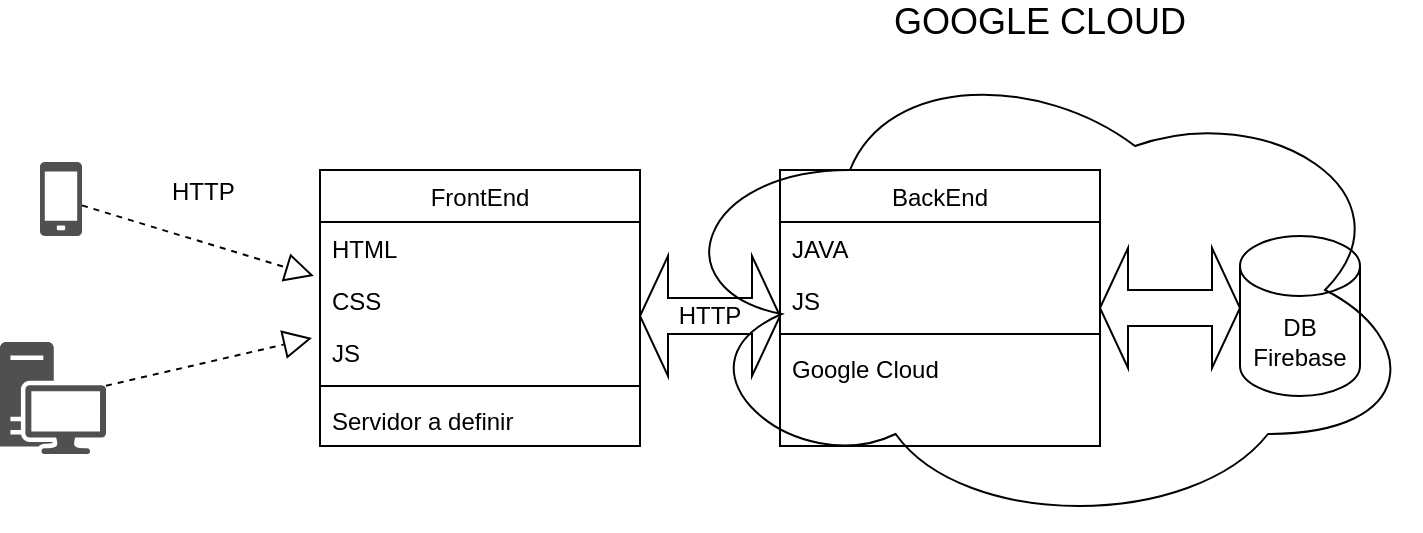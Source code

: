 <mxfile version="20.5.3" type="device"><diagram id="C5RBs43oDa-KdzZeNtuy" name="Page-1"><mxGraphModel dx="1422" dy="759" grid="1" gridSize="10" guides="1" tooltips="1" connect="1" arrows="1" fold="1" page="1" pageScale="1" pageWidth="827" pageHeight="1169" math="0" shadow="0"><root><mxCell id="WIyWlLk6GJQsqaUBKTNV-0"/><mxCell id="WIyWlLk6GJQsqaUBKTNV-1" parent="WIyWlLk6GJQsqaUBKTNV-0"/><mxCell id="zkfFHV4jXpPFQw0GAbJ--6" value="BackEnd" style="swimlane;fontStyle=0;align=center;verticalAlign=top;childLayout=stackLayout;horizontal=1;startSize=26;horizontalStack=0;resizeParent=1;resizeLast=0;collapsible=1;marginBottom=0;rounded=0;shadow=0;strokeWidth=1;" parent="WIyWlLk6GJQsqaUBKTNV-1" vertex="1"><mxGeometry x="470" y="460" width="160" height="138" as="geometry"><mxRectangle x="130" y="380" width="160" height="26" as="alternateBounds"/></mxGeometry></mxCell><mxCell id="zkfFHV4jXpPFQw0GAbJ--7" value="JAVA&#10;" style="text;align=left;verticalAlign=top;spacingLeft=4;spacingRight=4;overflow=hidden;rotatable=0;points=[[0,0.5],[1,0.5]];portConstraint=eastwest;" parent="zkfFHV4jXpPFQw0GAbJ--6" vertex="1"><mxGeometry y="26" width="160" height="26" as="geometry"/></mxCell><mxCell id="zkfFHV4jXpPFQw0GAbJ--8" value="JS" style="text;align=left;verticalAlign=top;spacingLeft=4;spacingRight=4;overflow=hidden;rotatable=0;points=[[0,0.5],[1,0.5]];portConstraint=eastwest;rounded=0;shadow=0;html=0;" parent="zkfFHV4jXpPFQw0GAbJ--6" vertex="1"><mxGeometry y="52" width="160" height="26" as="geometry"/></mxCell><mxCell id="zkfFHV4jXpPFQw0GAbJ--9" value="" style="line;html=1;strokeWidth=1;align=left;verticalAlign=middle;spacingTop=-1;spacingLeft=3;spacingRight=3;rotatable=0;labelPosition=right;points=[];portConstraint=eastwest;" parent="zkfFHV4jXpPFQw0GAbJ--6" vertex="1"><mxGeometry y="78" width="160" height="8" as="geometry"/></mxCell><mxCell id="zkfFHV4jXpPFQw0GAbJ--11" value="Google Cloud" style="text;align=left;verticalAlign=top;spacingLeft=4;spacingRight=4;overflow=hidden;rotatable=0;points=[[0,0.5],[1,0.5]];portConstraint=eastwest;" parent="zkfFHV4jXpPFQw0GAbJ--6" vertex="1"><mxGeometry y="86" width="160" height="26" as="geometry"/></mxCell><mxCell id="2BcLU4kZE_DaJdGmDEHI-0" value="DB&lt;br&gt;Firebase" style="shape=cylinder3;whiteSpace=wrap;html=1;boundedLbl=1;backgroundOutline=1;size=15;" vertex="1" parent="WIyWlLk6GJQsqaUBKTNV-1"><mxGeometry x="700" y="493" width="60" height="80" as="geometry"/></mxCell><mxCell id="2BcLU4kZE_DaJdGmDEHI-1" value="FrontEnd" style="swimlane;fontStyle=0;align=center;verticalAlign=top;childLayout=stackLayout;horizontal=1;startSize=26;horizontalStack=0;resizeParent=1;resizeLast=0;collapsible=1;marginBottom=0;rounded=0;shadow=0;strokeWidth=1;" vertex="1" parent="WIyWlLk6GJQsqaUBKTNV-1"><mxGeometry x="240" y="460" width="160" height="138" as="geometry"><mxRectangle x="130" y="380" width="160" height="26" as="alternateBounds"/></mxGeometry></mxCell><mxCell id="2BcLU4kZE_DaJdGmDEHI-2" value="HTML" style="text;align=left;verticalAlign=top;spacingLeft=4;spacingRight=4;overflow=hidden;rotatable=0;points=[[0,0.5],[1,0.5]];portConstraint=eastwest;" vertex="1" parent="2BcLU4kZE_DaJdGmDEHI-1"><mxGeometry y="26" width="160" height="26" as="geometry"/></mxCell><mxCell id="2BcLU4kZE_DaJdGmDEHI-5" value="CSS" style="text;align=left;verticalAlign=top;spacingLeft=4;spacingRight=4;overflow=hidden;rotatable=0;points=[[0,0.5],[1,0.5]];portConstraint=eastwest;fontStyle=0" vertex="1" parent="2BcLU4kZE_DaJdGmDEHI-1"><mxGeometry y="52" width="160" height="26" as="geometry"/></mxCell><mxCell id="2BcLU4kZE_DaJdGmDEHI-3" value="JS" style="text;align=left;verticalAlign=top;spacingLeft=4;spacingRight=4;overflow=hidden;rotatable=0;points=[[0,0.5],[1,0.5]];portConstraint=eastwest;rounded=0;shadow=0;html=0;" vertex="1" parent="2BcLU4kZE_DaJdGmDEHI-1"><mxGeometry y="78" width="160" height="26" as="geometry"/></mxCell><mxCell id="2BcLU4kZE_DaJdGmDEHI-4" value="" style="line;html=1;strokeWidth=1;align=left;verticalAlign=middle;spacingTop=-1;spacingLeft=3;spacingRight=3;rotatable=0;labelPosition=right;points=[];portConstraint=eastwest;" vertex="1" parent="2BcLU4kZE_DaJdGmDEHI-1"><mxGeometry y="104" width="160" height="8" as="geometry"/></mxCell><mxCell id="2BcLU4kZE_DaJdGmDEHI-6" value="Servidor a definir" style="text;align=left;verticalAlign=top;spacingLeft=4;spacingRight=4;overflow=hidden;rotatable=0;points=[[0,0.5],[1,0.5]];portConstraint=eastwest;" vertex="1" parent="2BcLU4kZE_DaJdGmDEHI-1"><mxGeometry y="112" width="160" height="26" as="geometry"/></mxCell><mxCell id="2BcLU4kZE_DaJdGmDEHI-7" value="" style="shape=doubleArrow;whiteSpace=wrap;html=1;" vertex="1" parent="WIyWlLk6GJQsqaUBKTNV-1"><mxGeometry x="630" y="499" width="70" height="60" as="geometry"/></mxCell><mxCell id="2BcLU4kZE_DaJdGmDEHI-14" value="HTTP" style="shape=doubleArrow;whiteSpace=wrap;html=1;" vertex="1" parent="WIyWlLk6GJQsqaUBKTNV-1"><mxGeometry x="400" y="503" width="70" height="60" as="geometry"/></mxCell><mxCell id="2BcLU4kZE_DaJdGmDEHI-15" value="" style="sketch=0;pointerEvents=1;shadow=0;dashed=0;html=1;strokeColor=none;fillColor=#505050;labelPosition=center;verticalLabelPosition=bottom;verticalAlign=top;outlineConnect=0;align=center;shape=mxgraph.office.devices.cell_phone_generic;" vertex="1" parent="WIyWlLk6GJQsqaUBKTNV-1"><mxGeometry x="100" y="456" width="21" height="37" as="geometry"/></mxCell><mxCell id="2BcLU4kZE_DaJdGmDEHI-16" value="" style="sketch=0;pointerEvents=1;shadow=0;dashed=0;html=1;strokeColor=none;fillColor=#505050;labelPosition=center;verticalLabelPosition=bottom;verticalAlign=top;outlineConnect=0;align=center;shape=mxgraph.office.devices.workstation;" vertex="1" parent="WIyWlLk6GJQsqaUBKTNV-1"><mxGeometry x="80" y="546" width="53" height="56" as="geometry"/></mxCell><mxCell id="2BcLU4kZE_DaJdGmDEHI-17" value="" style="endArrow=block;dashed=1;endFill=0;endSize=12;html=1;rounded=0;entryX=-0.019;entryY=0.038;entryDx=0;entryDy=0;entryPerimeter=0;" edge="1" parent="WIyWlLk6GJQsqaUBKTNV-1" source="2BcLU4kZE_DaJdGmDEHI-15" target="2BcLU4kZE_DaJdGmDEHI-5"><mxGeometry width="160" relative="1" as="geometry"><mxPoint x="280" y="270" as="sourcePoint"/><mxPoint x="440" y="270" as="targetPoint"/></mxGeometry></mxCell><mxCell id="2BcLU4kZE_DaJdGmDEHI-18" value="" style="endArrow=block;dashed=1;endFill=0;endSize=12;html=1;rounded=0;entryX=-0.025;entryY=0.231;entryDx=0;entryDy=0;entryPerimeter=0;" edge="1" parent="WIyWlLk6GJQsqaUBKTNV-1" source="2BcLU4kZE_DaJdGmDEHI-16" target="2BcLU4kZE_DaJdGmDEHI-3"><mxGeometry width="160" relative="1" as="geometry"><mxPoint x="131" y="487.696" as="sourcePoint"/><mxPoint x="246.96" y="522.988" as="targetPoint"/></mxGeometry></mxCell><mxCell id="2BcLU4kZE_DaJdGmDEHI-19" value="HTTP" style="text;strokeColor=none;fillColor=none;align=left;verticalAlign=middle;spacingLeft=4;spacingRight=4;overflow=hidden;points=[[0,0.5],[1,0.5]];portConstraint=eastwest;rotatable=0;whiteSpace=wrap;html=1;" vertex="1" parent="WIyWlLk6GJQsqaUBKTNV-1"><mxGeometry x="160" y="456" width="80" height="30" as="geometry"/></mxCell><mxCell id="2BcLU4kZE_DaJdGmDEHI-20" value="GOOGLE CLOUD" style="ellipse;shape=cloud;whiteSpace=wrap;html=1;fillColor=none;fontSize=18;labelPosition=center;verticalLabelPosition=top;align=center;verticalAlign=bottom;" vertex="1" parent="WIyWlLk6GJQsqaUBKTNV-1"><mxGeometry x="410" y="400" width="380" height="240" as="geometry"/></mxCell></root></mxGraphModel></diagram></mxfile>